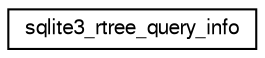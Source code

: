 digraph "Graphical Class Hierarchy"
{
  edge [fontname="FreeSans",fontsize="10",labelfontname="FreeSans",labelfontsize="10"];
  node [fontname="FreeSans",fontsize="10",shape=record];
  rankdir="LR";
  Node0 [label="sqlite3_rtree_query_info",height=0.2,width=0.4,color="black", fillcolor="white", style="filled",URL="$structsqlite3__rtree__query__info.html"];
}
